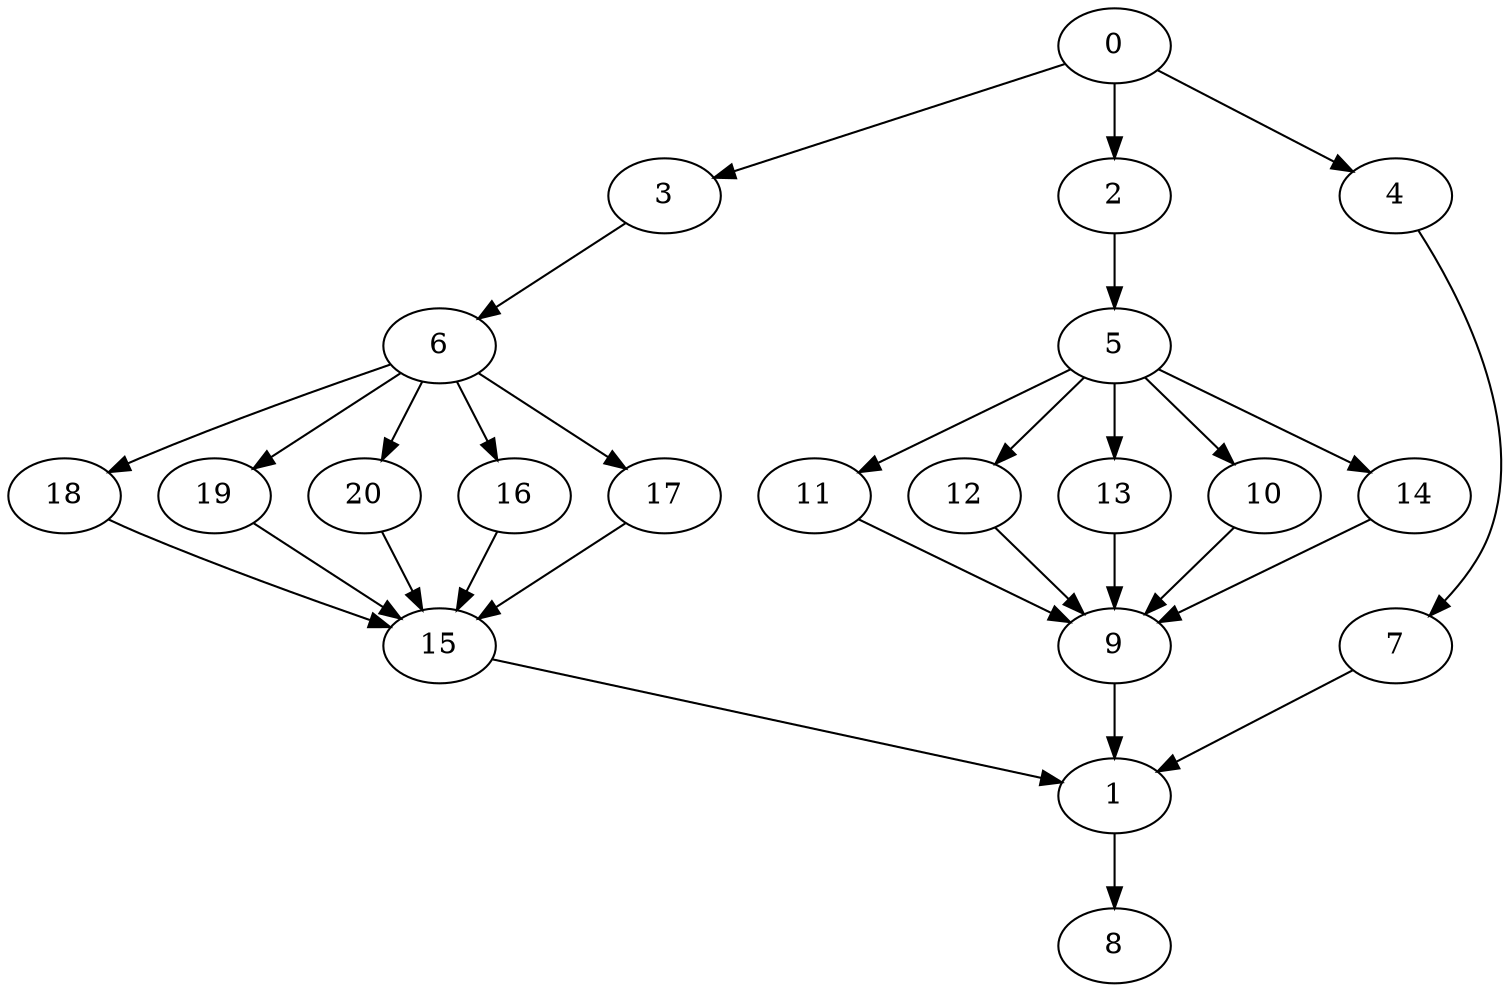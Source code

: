 digraph "SeriesParallel-MaxBf-5_Nodes_21_CCR_0.10_WeightType_Random#7" {
	graph ["Duplicate states"=0,
		GraphType=S_P,
		"Max states in OPEN"=0,
		Modes="120000ms; topo-ordered tasks, ; Pruning: task equivalence, fixed order ready list, ; F-value: ; Optimisation: best schedule length (\
SL) optimisation on equal, ",
		NumberOfTasks=21,
		"Pruned using list schedule length"=1998120,
		"States removed from OPEN"=0,
		TargetSystem="Homogeneous-6",
		"Time to schedule (ms)"=2884,
		"Total idle time"=704,
		"Total schedule length"=560,
		"Total sequential time"=1691,
		"Total states created"=5956287
	];
	0	["Finish time"=77,
		Processor=0,
		"Start time"=0,
		Weight=77];
	3	["Finish time"=129,
		Processor=0,
		"Start time"=77,
		Weight=52];
	0 -> 3	[Weight=2];
	2	["Finish time"=164,
		Processor=1,
		"Start time"=87,
		Weight=77];
	0 -> 2	[Weight=10];
	4	["Finish time"=215,
		Processor=4,
		"Start time"=86,
		Weight=129];
	0 -> 4	[Weight=9];
	6	["Finish time"=168,
		Processor=0,
		"Start time"=129,
		Weight=39];
	3 -> 6	[Weight=2];
	5	["Finish time"=199,
		Processor=5,
		"Start time"=173,
		Weight=26];
	2 -> 5	[Weight=9];
	18	["Finish time"=297,
		Processor=0,
		"Start time"=168,
		Weight=129];
	6 -> 18	[Weight=8];
	19	["Finish time"=303,
		Processor=2,
		"Start time"=174,
		Weight=129];
	6 -> 19	[Weight=6];
	20	["Finish time"=287,
		Processor=3,
		"Start time"=171,
		Weight=116];
	6 -> 20	[Weight=3];
	16	["Finish time"=264,
		Processor=5,
		"Start time"=199,
		Weight=65];
	6 -> 16	[Weight=4];
	17	["Finish time"=239,
		Processor=1,
		"Start time"=174,
		Weight=65];
	6 -> 17	[Weight=6];
	15	["Finish time"=381,
		Processor=2,
		"Start time"=304,
		Weight=77];
	18 -> 15	[Weight=7];
	19 -> 15	[Weight=5];
	20 -> 15	[Weight=4];
	7	["Finish time"=383,
		Processor=4,
		"Start time"=331,
		Weight=52];
	4 -> 7	[Weight=2];
	11	["Finish time"=331,
		Processor=4,
		"Start time"=215,
		Weight=116];
	5 -> 11	[Weight=4];
	12	["Finish time"=355,
		Processor=1,
		"Start time"=239,
		Weight=116];
	5 -> 12	[Weight=5];
	13	["Finish time"=354,
		Processor=5,
		"Start time"=264,
		Weight=90];
	5 -> 13	[Weight=6];
	10	["Finish time"=364,
		Processor=3,
		"Start time"=287,
		Weight=77];
	5 -> 10	[Weight=5];
	14	["Finish time"=362,
		Processor=0,
		"Start time"=297,
		Weight=65];
	5 -> 14	[Weight=8];
	16 -> 15	[Weight=9];
	9	["Finish time"=392,
		Processor=3,
		"Start time"=366,
		Weight=26];
	11 -> 9	[Weight=9];
	17 -> 15	[Weight=3];
	12 -> 9	[Weight=3];
	13 -> 9	[Weight=10];
	10 -> 9	[Weight=10];
	14 -> 9	[Weight=4];
	1	["Finish time"=457,
		Processor=3,
		"Start time"=392,
		Weight=65];
	15 -> 1	[Weight=8];
	7 -> 1	[Weight=2];
	9 -> 1	[Weight=4];
	8	["Finish time"=560,
		Processor=3,
		"Start time"=457,
		Weight=103];
	1 -> 8	[Weight=2];
}
